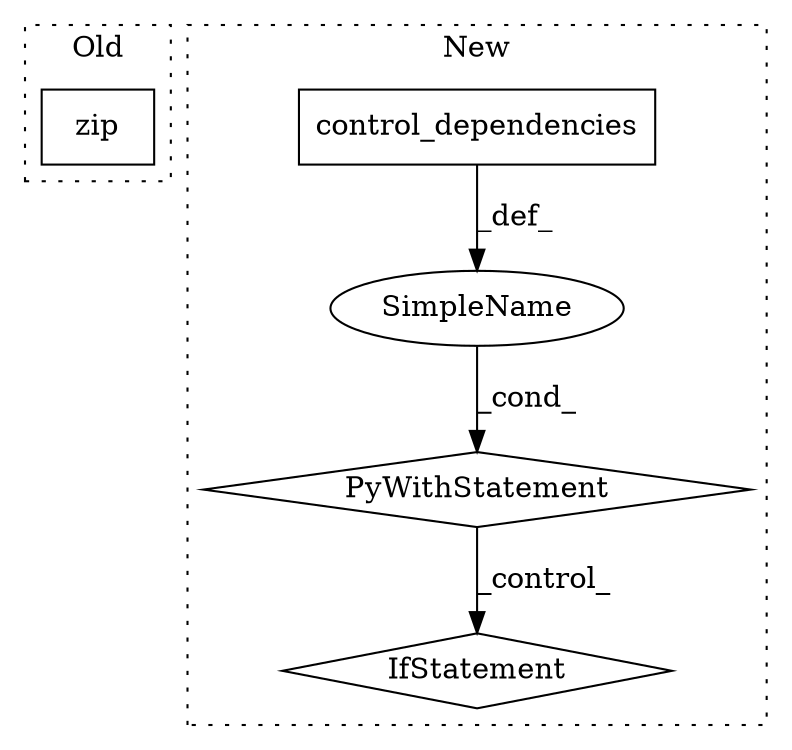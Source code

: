 digraph G {
subgraph cluster0 {
1 [label="zip" a="32" s="1305,1327" l="4,1" shape="box"];
label = "Old";
style="dotted";
}
subgraph cluster1 {
2 [label="control_dependencies" a="32" s="961,1022" l="26,2" shape="box"];
3 [label="IfStatement" a="25" s="1149,1169" l="4,2" shape="diamond"];
4 [label="SimpleName" a="42" s="" l="" shape="ellipse"];
5 [label="PyWithStatement" a="104" s="940,1024" l="10,2" shape="diamond"];
label = "New";
style="dotted";
}
2 -> 4 [label="_def_"];
4 -> 5 [label="_cond_"];
5 -> 3 [label="_control_"];
}